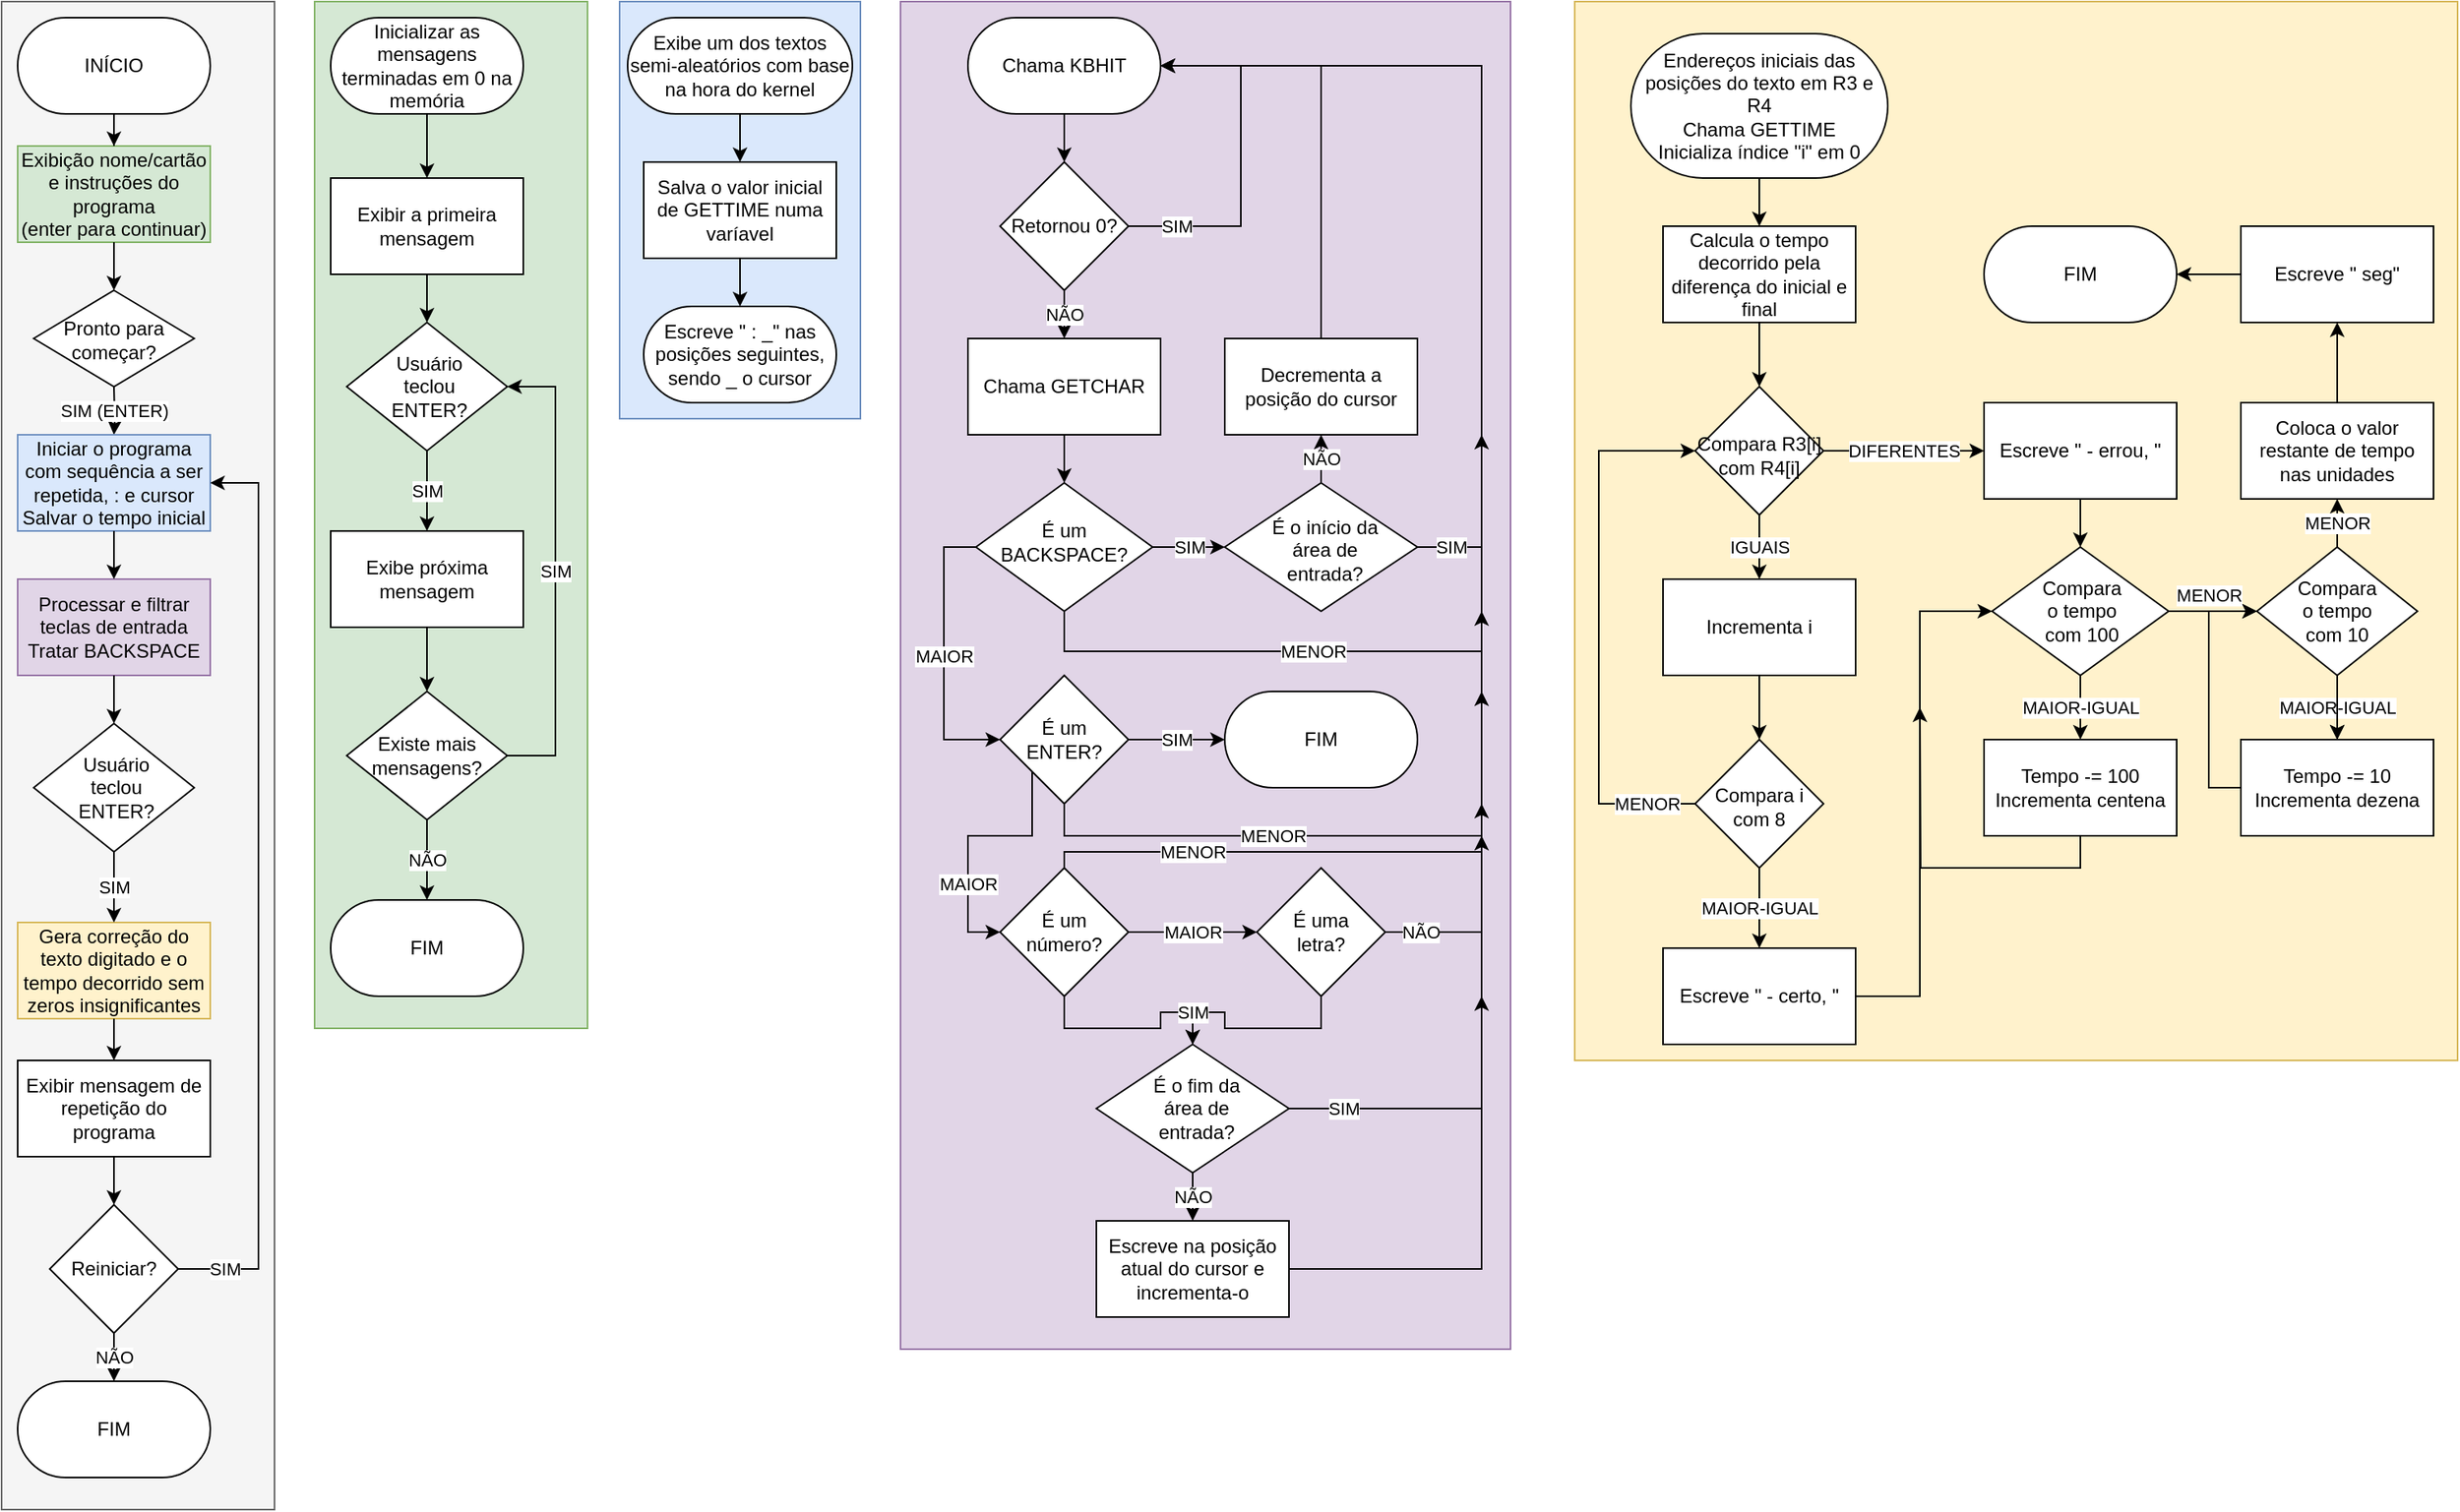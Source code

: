 <mxfile version="10.6.5"><diagram id="jssOC9dynhAUgZq2SAiY" name="Page-1"><mxGraphModel dx="996" dy="624" grid="1" gridSize="10" guides="1" tooltips="1" connect="1" arrows="1" fold="1" page="1" pageScale="1" pageWidth="1654" pageHeight="1169" math="0" shadow="0"><root><mxCell id="0"/><mxCell id="1" parent="0"/><mxCell id="WSmFgi82ZMaEJ4qyCB57-35" value="" style="group;fillColor=#d5e8d4;strokeColor=#82b366;spacing=2;recursiveResize=0;" vertex="1" connectable="0" parent="1"><mxGeometry x="205" y="20" width="170" height="640" as="geometry"/></mxCell><mxCell id="WSmFgi82ZMaEJ4qyCB57-17" value="Inicializar as mensagens terminadas em 0 na memória" style="rounded=1;whiteSpace=wrap;html=1;arcSize=50;" vertex="1" parent="WSmFgi82ZMaEJ4qyCB57-35"><mxGeometry x="10" y="10" width="120" height="60" as="geometry"/></mxCell><mxCell id="WSmFgi82ZMaEJ4qyCB57-19" value="Exibir a primeira mensagem&lt;br&gt;" style="rounded=0;whiteSpace=wrap;html=1;" vertex="1" parent="WSmFgi82ZMaEJ4qyCB57-35"><mxGeometry x="10" y="110" width="120" height="60" as="geometry"/></mxCell><mxCell id="WSmFgi82ZMaEJ4qyCB57-18" style="edgeStyle=orthogonalEdgeStyle;rounded=0;orthogonalLoop=1;jettySize=auto;html=1;exitX=0.5;exitY=1;exitDx=0;exitDy=0;" edge="1" parent="WSmFgi82ZMaEJ4qyCB57-35" source="WSmFgi82ZMaEJ4qyCB57-17" target="WSmFgi82ZMaEJ4qyCB57-19"><mxGeometry relative="1" as="geometry"><mxPoint x="70" y="100" as="targetPoint"/></mxGeometry></mxCell><mxCell id="WSmFgi82ZMaEJ4qyCB57-24" value="Usuário &lt;br&gt;teclou &lt;br&gt;ENTER?" style="rhombus;whiteSpace=wrap;html=1;spacing=2;spacingTop=0;spacingLeft=3;" vertex="1" parent="WSmFgi82ZMaEJ4qyCB57-35"><mxGeometry x="20" y="200" width="100" height="80" as="geometry"/></mxCell><mxCell id="WSmFgi82ZMaEJ4qyCB57-21" style="edgeStyle=orthogonalEdgeStyle;rounded=0;orthogonalLoop=1;jettySize=auto;html=1;exitX=0.5;exitY=1;exitDx=0;exitDy=0;entryX=0.5;entryY=0;entryDx=0;entryDy=0;" edge="1" parent="WSmFgi82ZMaEJ4qyCB57-35" source="WSmFgi82ZMaEJ4qyCB57-19" target="WSmFgi82ZMaEJ4qyCB57-24"><mxGeometry relative="1" as="geometry"><mxPoint x="70" y="210" as="targetPoint"/></mxGeometry></mxCell><mxCell id="WSmFgi82ZMaEJ4qyCB57-26" value="Exibe próxima mensagem" style="rounded=0;whiteSpace=wrap;html=1;" vertex="1" parent="WSmFgi82ZMaEJ4qyCB57-35"><mxGeometry x="10" y="330" width="120" height="60" as="geometry"/></mxCell><mxCell id="WSmFgi82ZMaEJ4qyCB57-25" value="SIM" style="edgeStyle=orthogonalEdgeStyle;rounded=0;orthogonalLoop=1;jettySize=auto;html=1;exitX=0.5;exitY=1;exitDx=0;exitDy=0;" edge="1" parent="WSmFgi82ZMaEJ4qyCB57-35" source="WSmFgi82ZMaEJ4qyCB57-24" target="WSmFgi82ZMaEJ4qyCB57-26"><mxGeometry relative="1" as="geometry"><mxPoint x="70" y="320" as="targetPoint"/></mxGeometry></mxCell><mxCell id="WSmFgi82ZMaEJ4qyCB57-29" value="SIM" style="edgeStyle=orthogonalEdgeStyle;rounded=0;orthogonalLoop=1;jettySize=auto;html=1;exitX=1;exitY=0.5;exitDx=0;exitDy=0;entryX=1;entryY=0.5;entryDx=0;entryDy=0;" edge="1" parent="WSmFgi82ZMaEJ4qyCB57-35" source="WSmFgi82ZMaEJ4qyCB57-28" target="WSmFgi82ZMaEJ4qyCB57-24"><mxGeometry relative="1" as="geometry"><Array as="points"><mxPoint x="150" y="470"/><mxPoint x="150" y="240"/></Array></mxGeometry></mxCell><mxCell id="WSmFgi82ZMaEJ4qyCB57-28" value="Existe mais&lt;br&gt;mensagens?&lt;br&gt;" style="rhombus;whiteSpace=wrap;html=1;" vertex="1" parent="WSmFgi82ZMaEJ4qyCB57-35"><mxGeometry x="20" y="430" width="100" height="80" as="geometry"/></mxCell><mxCell id="WSmFgi82ZMaEJ4qyCB57-27" style="edgeStyle=orthogonalEdgeStyle;rounded=0;orthogonalLoop=1;jettySize=auto;html=1;exitX=0.5;exitY=1;exitDx=0;exitDy=0;" edge="1" parent="WSmFgi82ZMaEJ4qyCB57-35" source="WSmFgi82ZMaEJ4qyCB57-26" target="WSmFgi82ZMaEJ4qyCB57-28"><mxGeometry relative="1" as="geometry"><mxPoint x="70" y="430" as="targetPoint"/></mxGeometry></mxCell><mxCell id="WSmFgi82ZMaEJ4qyCB57-30" value="NÃO" style="edgeStyle=orthogonalEdgeStyle;rounded=0;orthogonalLoop=1;jettySize=auto;html=1;exitX=0.5;exitY=1;exitDx=0;exitDy=0;entryX=0.5;entryY=0;entryDx=0;entryDy=0;" edge="1" parent="WSmFgi82ZMaEJ4qyCB57-35" source="WSmFgi82ZMaEJ4qyCB57-28" target="WSmFgi82ZMaEJ4qyCB57-34"><mxGeometry relative="1" as="geometry"><mxPoint x="70" y="550" as="targetPoint"/></mxGeometry></mxCell><mxCell id="WSmFgi82ZMaEJ4qyCB57-34" value="FIM" style="rounded=1;whiteSpace=wrap;html=1;arcSize=50;" vertex="1" parent="WSmFgi82ZMaEJ4qyCB57-35"><mxGeometry x="10" y="560" width="120" height="60" as="geometry"/></mxCell><mxCell id="WSmFgi82ZMaEJ4qyCB57-47" value="" style="group;fillColor=#dae8fc;strokeColor=#6c8ebf;recursiveResize=0;" vertex="1" connectable="0" parent="1"><mxGeometry x="395" y="20" width="150" height="260" as="geometry"/></mxCell><mxCell id="WSmFgi82ZMaEJ4qyCB57-37" value="Exibe um dos textos semi-aleatórios com base na hora do kernel" style="rounded=1;whiteSpace=wrap;html=1;arcSize=50;" vertex="1" parent="WSmFgi82ZMaEJ4qyCB57-47"><mxGeometry x="5" y="10" width="140" height="60" as="geometry"/></mxCell><mxCell id="WSmFgi82ZMaEJ4qyCB57-39" value="Escreve &quot; : _&quot; nas posições seguintes,&lt;br&gt;sendo _ o cursor&lt;br&gt;" style="rounded=1;whiteSpace=wrap;html=1;arcSize=50;" vertex="1" parent="WSmFgi82ZMaEJ4qyCB57-47"><mxGeometry x="15" y="190" width="120" height="60" as="geometry"/></mxCell><mxCell id="WSmFgi82ZMaEJ4qyCB57-42" style="edgeStyle=orthogonalEdgeStyle;rounded=0;orthogonalLoop=1;jettySize=auto;html=1;exitX=0.5;exitY=1;exitDx=0;exitDy=0;entryX=0.5;entryY=0;entryDx=0;entryDy=0;" edge="1" parent="WSmFgi82ZMaEJ4qyCB57-47" source="WSmFgi82ZMaEJ4qyCB57-41" target="WSmFgi82ZMaEJ4qyCB57-39"><mxGeometry relative="1" as="geometry"/></mxCell><mxCell id="WSmFgi82ZMaEJ4qyCB57-41" value="Salva o valor inicial de GETTIME numa varíavel" style="rounded=0;whiteSpace=wrap;html=1;" vertex="1" parent="WSmFgi82ZMaEJ4qyCB57-47"><mxGeometry x="15" y="100" width="120" height="60" as="geometry"/></mxCell><mxCell id="WSmFgi82ZMaEJ4qyCB57-38" style="edgeStyle=orthogonalEdgeStyle;rounded=0;orthogonalLoop=1;jettySize=auto;html=1;exitX=0.5;exitY=1;exitDx=0;exitDy=0;" edge="1" parent="WSmFgi82ZMaEJ4qyCB57-47" source="WSmFgi82ZMaEJ4qyCB57-37" target="WSmFgi82ZMaEJ4qyCB57-41"><mxGeometry relative="1" as="geometry"><mxPoint x="75" y="100" as="targetPoint"/></mxGeometry></mxCell><mxCell id="WSmFgi82ZMaEJ4qyCB57-127" value="" style="group;fillColor=#e1d5e7;strokeColor=#9673a6;recursiveResize=0;" vertex="1" connectable="0" parent="1"><mxGeometry x="570" y="20" width="380" height="840" as="geometry"/></mxCell><mxCell id="WSmFgi82ZMaEJ4qyCB57-80" value="Chama KBHIT" style="rounded=1;whiteSpace=wrap;html=1;arcSize=50;" vertex="1" parent="WSmFgi82ZMaEJ4qyCB57-127"><mxGeometry x="42" y="10" width="120" height="60" as="geometry"/></mxCell><mxCell id="WSmFgi82ZMaEJ4qyCB57-119" value="SIM" style="edgeStyle=orthogonalEdgeStyle;rounded=0;orthogonalLoop=1;jettySize=auto;html=1;exitX=1;exitY=0.5;exitDx=0;exitDy=0;entryX=1;entryY=0.5;entryDx=0;entryDy=0;" edge="1" parent="WSmFgi82ZMaEJ4qyCB57-127" source="WSmFgi82ZMaEJ4qyCB57-82" target="WSmFgi82ZMaEJ4qyCB57-80"><mxGeometry x="-0.727" relative="1" as="geometry"><Array as="points"><mxPoint x="212" y="140"/><mxPoint x="212" y="40"/></Array><mxPoint as="offset"/></mxGeometry></mxCell><mxCell id="WSmFgi82ZMaEJ4qyCB57-82" value="Retornou 0?" style="rhombus;whiteSpace=wrap;html=1;" vertex="1" parent="WSmFgi82ZMaEJ4qyCB57-127"><mxGeometry x="62" y="100" width="80" height="80" as="geometry"/></mxCell><mxCell id="WSmFgi82ZMaEJ4qyCB57-81" style="edgeStyle=orthogonalEdgeStyle;rounded=0;orthogonalLoop=1;jettySize=auto;html=1;exitX=0.5;exitY=1;exitDx=0;exitDy=0;" edge="1" parent="WSmFgi82ZMaEJ4qyCB57-127" source="WSmFgi82ZMaEJ4qyCB57-80" target="WSmFgi82ZMaEJ4qyCB57-82"><mxGeometry relative="1" as="geometry"><mxPoint x="102" y="100" as="targetPoint"/></mxGeometry></mxCell><mxCell id="WSmFgi82ZMaEJ4qyCB57-84" value="Chama GETCHAR&lt;br&gt;" style="rounded=0;whiteSpace=wrap;html=1;" vertex="1" parent="WSmFgi82ZMaEJ4qyCB57-127"><mxGeometry x="42" y="210" width="120" height="60" as="geometry"/></mxCell><mxCell id="WSmFgi82ZMaEJ4qyCB57-83" value="NÃO" style="edgeStyle=orthogonalEdgeStyle;rounded=0;orthogonalLoop=1;jettySize=auto;html=1;exitX=0.5;exitY=1;exitDx=0;exitDy=0;" edge="1" parent="WSmFgi82ZMaEJ4qyCB57-127" source="WSmFgi82ZMaEJ4qyCB57-82" target="WSmFgi82ZMaEJ4qyCB57-84"><mxGeometry relative="1" as="geometry"><mxPoint x="102" y="210" as="targetPoint"/></mxGeometry></mxCell><mxCell id="WSmFgi82ZMaEJ4qyCB57-122" value="MENOR" style="edgeStyle=orthogonalEdgeStyle;rounded=0;orthogonalLoop=1;jettySize=auto;html=1;exitX=0.5;exitY=1;exitDx=0;exitDy=0;" edge="1" parent="WSmFgi82ZMaEJ4qyCB57-127" source="WSmFgi82ZMaEJ4qyCB57-86"><mxGeometry relative="1" as="geometry"><mxPoint x="362" y="380" as="targetPoint"/><Array as="points"><mxPoint x="102" y="405"/><mxPoint x="362" y="405"/><mxPoint x="362" y="430"/></Array></mxGeometry></mxCell><mxCell id="WSmFgi82ZMaEJ4qyCB57-86" value="É um BACKSPACE?" style="rhombus;whiteSpace=wrap;html=1;spacingTop=-6;" vertex="1" parent="WSmFgi82ZMaEJ4qyCB57-127"><mxGeometry x="47" y="300" width="110" height="80" as="geometry"/></mxCell><mxCell id="WSmFgi82ZMaEJ4qyCB57-85" style="edgeStyle=orthogonalEdgeStyle;rounded=0;orthogonalLoop=1;jettySize=auto;html=1;exitX=0.5;exitY=1;exitDx=0;exitDy=0;" edge="1" parent="WSmFgi82ZMaEJ4qyCB57-127" source="WSmFgi82ZMaEJ4qyCB57-84" target="WSmFgi82ZMaEJ4qyCB57-86"><mxGeometry relative="1" as="geometry"><mxPoint x="102" y="300" as="targetPoint"/></mxGeometry></mxCell><mxCell id="WSmFgi82ZMaEJ4qyCB57-94" value="SIM" style="edgeStyle=orthogonalEdgeStyle;rounded=0;orthogonalLoop=1;jettySize=auto;html=1;exitX=1;exitY=0.5;exitDx=0;exitDy=0;entryX=1;entryY=0.5;entryDx=0;entryDy=0;" edge="1" parent="WSmFgi82ZMaEJ4qyCB57-127" source="WSmFgi82ZMaEJ4qyCB57-89" target="WSmFgi82ZMaEJ4qyCB57-80"><mxGeometry x="-0.923" relative="1" as="geometry"><mxPoint x="362" y="70" as="targetPoint"/><Array as="points"><mxPoint x="362" y="340"/><mxPoint x="362" y="40"/></Array><mxPoint as="offset"/></mxGeometry></mxCell><mxCell id="WSmFgi82ZMaEJ4qyCB57-89" value="É o início da &lt;br&gt;área de &lt;br&gt;entrada?" style="rhombus;whiteSpace=wrap;html=1;spacingTop=3;spacingLeft=5;" vertex="1" parent="WSmFgi82ZMaEJ4qyCB57-127"><mxGeometry x="202" y="300" width="120" height="80" as="geometry"/></mxCell><mxCell id="WSmFgi82ZMaEJ4qyCB57-87" value="SIM" style="edgeStyle=orthogonalEdgeStyle;rounded=0;orthogonalLoop=1;jettySize=auto;html=1;exitX=1;exitY=0.5;exitDx=0;exitDy=0;" edge="1" parent="WSmFgi82ZMaEJ4qyCB57-127" source="WSmFgi82ZMaEJ4qyCB57-86" target="WSmFgi82ZMaEJ4qyCB57-89"><mxGeometry relative="1" as="geometry"><mxPoint x="202" y="340" as="targetPoint"/></mxGeometry></mxCell><mxCell id="WSmFgi82ZMaEJ4qyCB57-120" style="edgeStyle=orthogonalEdgeStyle;rounded=0;orthogonalLoop=1;jettySize=auto;html=1;exitX=0.5;exitY=0;exitDx=0;exitDy=0;entryX=1;entryY=0.5;entryDx=0;entryDy=0;" edge="1" parent="WSmFgi82ZMaEJ4qyCB57-127" source="WSmFgi82ZMaEJ4qyCB57-93" target="WSmFgi82ZMaEJ4qyCB57-80"><mxGeometry relative="1" as="geometry"/></mxCell><mxCell id="WSmFgi82ZMaEJ4qyCB57-93" value="Decrementa a posição do cursor" style="rounded=0;whiteSpace=wrap;html=1;" vertex="1" parent="WSmFgi82ZMaEJ4qyCB57-127"><mxGeometry x="202" y="210" width="120" height="60" as="geometry"/></mxCell><mxCell id="WSmFgi82ZMaEJ4qyCB57-91" value="NÃO" style="edgeStyle=orthogonalEdgeStyle;rounded=0;orthogonalLoop=1;jettySize=auto;html=1;exitX=0.5;exitY=0;exitDx=0;exitDy=0;" edge="1" parent="WSmFgi82ZMaEJ4qyCB57-127" source="WSmFgi82ZMaEJ4qyCB57-89" target="WSmFgi82ZMaEJ4qyCB57-93"><mxGeometry relative="1" as="geometry"><mxPoint x="262" y="260" as="targetPoint"/></mxGeometry></mxCell><mxCell id="WSmFgi82ZMaEJ4qyCB57-123" value="MENOR" style="edgeStyle=orthogonalEdgeStyle;rounded=0;orthogonalLoop=1;jettySize=auto;html=1;exitX=0.5;exitY=1;exitDx=0;exitDy=0;" edge="1" parent="WSmFgi82ZMaEJ4qyCB57-127" source="WSmFgi82ZMaEJ4qyCB57-97"><mxGeometry relative="1" as="geometry"><mxPoint x="362" y="500" as="targetPoint"/><Array as="points"><mxPoint x="102" y="520"/><mxPoint x="362" y="520"/></Array></mxGeometry></mxCell><mxCell id="WSmFgi82ZMaEJ4qyCB57-97" value="É um ENTER?" style="rhombus;whiteSpace=wrap;html=1;" vertex="1" parent="WSmFgi82ZMaEJ4qyCB57-127"><mxGeometry x="62" y="420" width="80" height="80" as="geometry"/></mxCell><mxCell id="WSmFgi82ZMaEJ4qyCB57-121" value="MAIOR" style="edgeStyle=orthogonalEdgeStyle;rounded=0;orthogonalLoop=1;jettySize=auto;html=1;exitX=0;exitY=0.5;exitDx=0;exitDy=0;entryX=0;entryY=0.5;entryDx=0;entryDy=0;" edge="1" parent="WSmFgi82ZMaEJ4qyCB57-127" source="WSmFgi82ZMaEJ4qyCB57-86" target="WSmFgi82ZMaEJ4qyCB57-97"><mxGeometry relative="1" as="geometry"/></mxCell><mxCell id="WSmFgi82ZMaEJ4qyCB57-99" value="FIM" style="rounded=1;whiteSpace=wrap;html=1;arcSize=50;" vertex="1" parent="WSmFgi82ZMaEJ4qyCB57-127"><mxGeometry x="202" y="430" width="120" height="60" as="geometry"/></mxCell><mxCell id="WSmFgi82ZMaEJ4qyCB57-98" value="SIM" style="edgeStyle=orthogonalEdgeStyle;rounded=0;orthogonalLoop=1;jettySize=auto;html=1;exitX=1;exitY=0.5;exitDx=0;exitDy=0;" edge="1" parent="WSmFgi82ZMaEJ4qyCB57-127" source="WSmFgi82ZMaEJ4qyCB57-97" target="WSmFgi82ZMaEJ4qyCB57-99"><mxGeometry relative="1" as="geometry"><mxPoint x="192" y="460" as="targetPoint"/></mxGeometry></mxCell><mxCell id="WSmFgi82ZMaEJ4qyCB57-125" value="MENOR" style="edgeStyle=orthogonalEdgeStyle;rounded=0;orthogonalLoop=1;jettySize=auto;html=1;exitX=0.5;exitY=0;exitDx=0;exitDy=0;" edge="1" parent="WSmFgi82ZMaEJ4qyCB57-127" source="WSmFgi82ZMaEJ4qyCB57-101"><mxGeometry x="-0.357" relative="1" as="geometry"><mxPoint x="362" y="520" as="targetPoint"/><Array as="points"><mxPoint x="102" y="530"/><mxPoint x="362" y="530"/></Array><mxPoint as="offset"/></mxGeometry></mxCell><mxCell id="WSmFgi82ZMaEJ4qyCB57-101" value="É um número?" style="rhombus;whiteSpace=wrap;html=1;" vertex="1" parent="WSmFgi82ZMaEJ4qyCB57-127"><mxGeometry x="62" y="540" width="80" height="80" as="geometry"/></mxCell><mxCell id="WSmFgi82ZMaEJ4qyCB57-124" value="MAIOR" style="edgeStyle=orthogonalEdgeStyle;rounded=0;orthogonalLoop=1;jettySize=auto;html=1;exitX=0;exitY=1;exitDx=0;exitDy=0;entryX=0;entryY=0.5;entryDx=0;entryDy=0;" edge="1" parent="WSmFgi82ZMaEJ4qyCB57-127" source="WSmFgi82ZMaEJ4qyCB57-97" target="WSmFgi82ZMaEJ4qyCB57-101"><mxGeometry x="0.375" relative="1" as="geometry"><mxPoint as="offset"/></mxGeometry></mxCell><mxCell id="WSmFgi82ZMaEJ4qyCB57-105" value="NÃO" style="edgeStyle=orthogonalEdgeStyle;rounded=0;orthogonalLoop=1;jettySize=auto;html=1;exitX=1;exitY=0.5;exitDx=0;exitDy=0;" edge="1" parent="WSmFgi82ZMaEJ4qyCB57-127" source="WSmFgi82ZMaEJ4qyCB57-104"><mxGeometry x="-0.882" relative="1" as="geometry"><mxPoint x="362" y="270" as="targetPoint"/><Array as="points"><mxPoint x="362" y="580"/></Array><mxPoint as="offset"/></mxGeometry></mxCell><mxCell id="WSmFgi82ZMaEJ4qyCB57-104" value="É uma &lt;br&gt;letra?" style="rhombus;whiteSpace=wrap;html=1;" vertex="1" parent="WSmFgi82ZMaEJ4qyCB57-127"><mxGeometry x="222" y="540" width="80" height="80" as="geometry"/></mxCell><mxCell id="WSmFgi82ZMaEJ4qyCB57-103" value="MAIOR" style="edgeStyle=orthogonalEdgeStyle;rounded=0;orthogonalLoop=1;jettySize=auto;html=1;exitX=1;exitY=0.5;exitDx=0;exitDy=0;" edge="1" parent="WSmFgi82ZMaEJ4qyCB57-127" source="WSmFgi82ZMaEJ4qyCB57-101" target="WSmFgi82ZMaEJ4qyCB57-104"><mxGeometry relative="1" as="geometry"><mxPoint x="192" y="580" as="targetPoint"/></mxGeometry></mxCell><mxCell id="WSmFgi82ZMaEJ4qyCB57-115" value="SIM" style="edgeStyle=orthogonalEdgeStyle;rounded=0;orthogonalLoop=1;jettySize=auto;html=1;exitX=1;exitY=0.5;exitDx=0;exitDy=0;" edge="1" parent="WSmFgi82ZMaEJ4qyCB57-127" source="WSmFgi82ZMaEJ4qyCB57-110"><mxGeometry x="-0.824" relative="1" as="geometry"><mxPoint x="362" y="430" as="targetPoint"/><Array as="points"><mxPoint x="362" y="690"/><mxPoint x="362" y="440"/></Array><mxPoint as="offset"/></mxGeometry></mxCell><mxCell id="WSmFgi82ZMaEJ4qyCB57-110" value="É o fim da &lt;br&gt;área de &lt;br&gt;entrada?" style="rhombus;whiteSpace=wrap;html=1;rounded=0;spacingLeft=5;" vertex="1" parent="WSmFgi82ZMaEJ4qyCB57-127"><mxGeometry x="122" y="650" width="120" height="80" as="geometry"/></mxCell><mxCell id="WSmFgi82ZMaEJ4qyCB57-111" style="edgeStyle=orthogonalEdgeStyle;rounded=0;orthogonalLoop=1;jettySize=auto;html=1;exitX=0.5;exitY=1;exitDx=0;exitDy=0;entryX=0.5;entryY=0;entryDx=0;entryDy=0;" edge="1" parent="WSmFgi82ZMaEJ4qyCB57-127" source="WSmFgi82ZMaEJ4qyCB57-101" target="WSmFgi82ZMaEJ4qyCB57-110"><mxGeometry relative="1" as="geometry"/></mxCell><mxCell id="WSmFgi82ZMaEJ4qyCB57-112" value="SIM" style="edgeStyle=orthogonalEdgeStyle;rounded=0;orthogonalLoop=1;jettySize=auto;html=1;exitX=0.5;exitY=1;exitDx=0;exitDy=0;entryX=0.5;entryY=0;entryDx=0;entryDy=0;" edge="1" parent="WSmFgi82ZMaEJ4qyCB57-127" source="WSmFgi82ZMaEJ4qyCB57-104" target="WSmFgi82ZMaEJ4qyCB57-110"><mxGeometry x="0.692" relative="1" as="geometry"><mxPoint x="182" y="650" as="targetPoint"/><mxPoint as="offset"/></mxGeometry></mxCell><mxCell id="WSmFgi82ZMaEJ4qyCB57-118" style="edgeStyle=orthogonalEdgeStyle;rounded=0;orthogonalLoop=1;jettySize=auto;html=1;exitX=1;exitY=0.5;exitDx=0;exitDy=0;" edge="1" parent="WSmFgi82ZMaEJ4qyCB57-127" source="WSmFgi82ZMaEJ4qyCB57-117"><mxGeometry relative="1" as="geometry"><mxPoint x="362" y="620" as="targetPoint"/><Array as="points"><mxPoint x="362" y="790"/></Array></mxGeometry></mxCell><mxCell id="WSmFgi82ZMaEJ4qyCB57-117" value="Escreve na posição atual do cursor e incrementa-o" style="rounded=0;whiteSpace=wrap;html=1;" vertex="1" parent="WSmFgi82ZMaEJ4qyCB57-127"><mxGeometry x="122" y="760" width="120" height="60" as="geometry"/></mxCell><mxCell id="WSmFgi82ZMaEJ4qyCB57-116" value="NÃO" style="edgeStyle=orthogonalEdgeStyle;rounded=0;orthogonalLoop=1;jettySize=auto;html=1;exitX=0.5;exitY=1;exitDx=0;exitDy=0;" edge="1" parent="WSmFgi82ZMaEJ4qyCB57-127" source="WSmFgi82ZMaEJ4qyCB57-110" target="WSmFgi82ZMaEJ4qyCB57-117"><mxGeometry relative="1" as="geometry"><mxPoint x="182" y="770" as="targetPoint"/></mxGeometry></mxCell><mxCell id="WSmFgi82ZMaEJ4qyCB57-128" value="" style="group;fillColor=#f5f5f5;strokeColor=#666666;fontColor=#333333;recursiveResize=0;" vertex="1" connectable="0" parent="1"><mxGeometry x="10" y="20" width="170" height="940" as="geometry"/></mxCell><mxCell id="PNarcLVa8CB8DF3cX8b--1" value="INÍCIO" style="rounded=1;whiteSpace=wrap;html=1;arcSize=50;" parent="WSmFgi82ZMaEJ4qyCB57-128" vertex="1"><mxGeometry x="10" y="10" width="120" height="60" as="geometry"/></mxCell><mxCell id="PNarcLVa8CB8DF3cX8b--3" value="Exibição nome/cartão e instruções do programa&lt;br&gt;(enter para continuar)&lt;br&gt;" style="rounded=0;whiteSpace=wrap;html=1;fillColor=#d5e8d4;strokeColor=#82b366;" parent="WSmFgi82ZMaEJ4qyCB57-128" vertex="1"><mxGeometry x="10" y="90" width="120" height="60" as="geometry"/></mxCell><mxCell id="PNarcLVa8CB8DF3cX8b--2" style="edgeStyle=orthogonalEdgeStyle;rounded=0;orthogonalLoop=1;jettySize=auto;html=1;exitX=0.5;exitY=1;exitDx=0;exitDy=0;" parent="WSmFgi82ZMaEJ4qyCB57-128" source="PNarcLVa8CB8DF3cX8b--1" target="PNarcLVa8CB8DF3cX8b--3" edge="1"><mxGeometry relative="1" as="geometry"><mxPoint x="70" y="120" as="targetPoint"/></mxGeometry></mxCell><mxCell id="PNarcLVa8CB8DF3cX8b--6" value="SIM (ENTER)" style="edgeStyle=orthogonalEdgeStyle;rounded=0;orthogonalLoop=1;jettySize=auto;html=1;exitX=0.5;exitY=1;exitDx=0;exitDy=0;" parent="WSmFgi82ZMaEJ4qyCB57-128" target="PNarcLVa8CB8DF3cX8b--7" edge="1"><mxGeometry relative="1" as="geometry"><mxPoint x="70" y="270" as="targetPoint"/><mxPoint x="70" y="240" as="sourcePoint"/></mxGeometry></mxCell><mxCell id="PNarcLVa8CB8DF3cX8b--7" value="Iniciar o programa com sequência a ser repetida, : e cursor&lt;br&gt;Salvar o tempo inicial&lt;br&gt;" style="rounded=0;whiteSpace=wrap;html=1;fillColor=#dae8fc;strokeColor=#6c8ebf;" parent="WSmFgi82ZMaEJ4qyCB57-128" vertex="1"><mxGeometry x="10" y="270" width="120" height="60" as="geometry"/></mxCell><mxCell id="WSmFgi82ZMaEJ4qyCB57-2" value="Processar e filtrar teclas de entrada&lt;br&gt;Tratar BACKSPACE&lt;br&gt;" style="rounded=0;whiteSpace=wrap;html=1;fillColor=#e1d5e7;strokeColor=#9673a6;" vertex="1" parent="WSmFgi82ZMaEJ4qyCB57-128"><mxGeometry x="10" y="360" width="120" height="60" as="geometry"/></mxCell><mxCell id="WSmFgi82ZMaEJ4qyCB57-1" style="edgeStyle=orthogonalEdgeStyle;rounded=0;orthogonalLoop=1;jettySize=auto;html=1;exitX=0.5;exitY=1;exitDx=0;exitDy=0;" edge="1" parent="WSmFgi82ZMaEJ4qyCB57-128" source="PNarcLVa8CB8DF3cX8b--7" target="WSmFgi82ZMaEJ4qyCB57-2"><mxGeometry relative="1" as="geometry"><mxPoint x="70" y="370" as="targetPoint"/></mxGeometry></mxCell><mxCell id="WSmFgi82ZMaEJ4qyCB57-4" value="Usuário &lt;br&gt;teclou &lt;br&gt;ENTER?" style="rhombus;whiteSpace=wrap;html=1;spacing=2;spacingTop=0;spacingLeft=3;" vertex="1" parent="WSmFgi82ZMaEJ4qyCB57-128"><mxGeometry x="20" y="450" width="100" height="80" as="geometry"/></mxCell><mxCell id="WSmFgi82ZMaEJ4qyCB57-3" style="edgeStyle=orthogonalEdgeStyle;rounded=0;orthogonalLoop=1;jettySize=auto;html=1;exitX=0.5;exitY=1;exitDx=0;exitDy=0;" edge="1" parent="WSmFgi82ZMaEJ4qyCB57-128" source="WSmFgi82ZMaEJ4qyCB57-2" target="WSmFgi82ZMaEJ4qyCB57-4"><mxGeometry relative="1" as="geometry"><mxPoint x="70" y="460" as="targetPoint"/></mxGeometry></mxCell><mxCell id="WSmFgi82ZMaEJ4qyCB57-6" value="Gera correção do texto digitado e o tempo decorrido sem zeros insignificantes" style="rounded=0;whiteSpace=wrap;html=1;fillColor=#fff2cc;strokeColor=#d6b656;" vertex="1" parent="WSmFgi82ZMaEJ4qyCB57-128"><mxGeometry x="10" y="574" width="120" height="60" as="geometry"/></mxCell><mxCell id="WSmFgi82ZMaEJ4qyCB57-5" value="SIM" style="edgeStyle=orthogonalEdgeStyle;rounded=0;orthogonalLoop=1;jettySize=auto;html=1;exitX=0.5;exitY=1;exitDx=0;exitDy=0;" edge="1" parent="WSmFgi82ZMaEJ4qyCB57-128" source="WSmFgi82ZMaEJ4qyCB57-4" target="WSmFgi82ZMaEJ4qyCB57-6"><mxGeometry relative="1" as="geometry"><mxPoint x="70" y="560" as="targetPoint"/></mxGeometry></mxCell><mxCell id="WSmFgi82ZMaEJ4qyCB57-8" value="Exibir mensagem de repetição do programa" style="rounded=0;whiteSpace=wrap;html=1;" vertex="1" parent="WSmFgi82ZMaEJ4qyCB57-128"><mxGeometry x="10" y="660" width="120" height="60" as="geometry"/></mxCell><mxCell id="WSmFgi82ZMaEJ4qyCB57-7" style="edgeStyle=orthogonalEdgeStyle;rounded=0;orthogonalLoop=1;jettySize=auto;html=1;exitX=0.5;exitY=1;exitDx=0;exitDy=0;" edge="1" parent="WSmFgi82ZMaEJ4qyCB57-128" source="WSmFgi82ZMaEJ4qyCB57-6" target="WSmFgi82ZMaEJ4qyCB57-8"><mxGeometry relative="1" as="geometry"><mxPoint x="70" y="680" as="targetPoint"/></mxGeometry></mxCell><mxCell id="WSmFgi82ZMaEJ4qyCB57-13" value="SIM" style="edgeStyle=orthogonalEdgeStyle;rounded=0;orthogonalLoop=1;jettySize=auto;html=1;exitX=1;exitY=0.5;exitDx=0;exitDy=0;entryX=1;entryY=0.5;entryDx=0;entryDy=0;" edge="1" parent="WSmFgi82ZMaEJ4qyCB57-128" source="WSmFgi82ZMaEJ4qyCB57-12" target="PNarcLVa8CB8DF3cX8b--7"><mxGeometry x="-0.898" relative="1" as="geometry"><Array as="points"><mxPoint x="160" y="790"/><mxPoint x="160" y="300"/></Array><mxPoint as="offset"/></mxGeometry></mxCell><mxCell id="WSmFgi82ZMaEJ4qyCB57-12" value="Reiniciar?&lt;br&gt;" style="rhombus;whiteSpace=wrap;html=1;" vertex="1" parent="WSmFgi82ZMaEJ4qyCB57-128"><mxGeometry x="30" y="750" width="80" height="80" as="geometry"/></mxCell><mxCell id="WSmFgi82ZMaEJ4qyCB57-9" style="edgeStyle=orthogonalEdgeStyle;rounded=0;orthogonalLoop=1;jettySize=auto;html=1;exitX=0.5;exitY=1;exitDx=0;exitDy=0;" edge="1" parent="WSmFgi82ZMaEJ4qyCB57-128" source="WSmFgi82ZMaEJ4qyCB57-8" target="WSmFgi82ZMaEJ4qyCB57-12"><mxGeometry relative="1" as="geometry"><mxPoint x="70" y="740" as="targetPoint"/></mxGeometry></mxCell><mxCell id="WSmFgi82ZMaEJ4qyCB57-16" value="FIM" style="rounded=1;whiteSpace=wrap;html=1;arcSize=50;" vertex="1" parent="WSmFgi82ZMaEJ4qyCB57-128"><mxGeometry x="10" y="860" width="120" height="60" as="geometry"/></mxCell><mxCell id="WSmFgi82ZMaEJ4qyCB57-14" value="NÃO" style="edgeStyle=orthogonalEdgeStyle;rounded=0;orthogonalLoop=1;jettySize=auto;html=1;exitX=0.5;exitY=1;exitDx=0;exitDy=0;" edge="1" parent="WSmFgi82ZMaEJ4qyCB57-128" source="WSmFgi82ZMaEJ4qyCB57-12" target="WSmFgi82ZMaEJ4qyCB57-16"><mxGeometry relative="1" as="geometry"><mxPoint x="70" y="880" as="targetPoint"/></mxGeometry></mxCell><mxCell id="WSmFgi82ZMaEJ4qyCB57-36" value="Pronto para&lt;br&gt;começar?&lt;br&gt;" style="rhombus;whiteSpace=wrap;html=1;spacingTop=2;" vertex="1" parent="WSmFgi82ZMaEJ4qyCB57-128"><mxGeometry x="20" y="180" width="100" height="60" as="geometry"/></mxCell><mxCell id="PNarcLVa8CB8DF3cX8b--4" style="edgeStyle=orthogonalEdgeStyle;rounded=0;orthogonalLoop=1;jettySize=auto;html=1;exitX=0.5;exitY=1;exitDx=0;exitDy=0;" parent="WSmFgi82ZMaEJ4qyCB57-128" source="PNarcLVa8CB8DF3cX8b--3" target="WSmFgi82ZMaEJ4qyCB57-36" edge="1"><mxGeometry relative="1" as="geometry"><mxPoint x="70" y="180" as="targetPoint"/></mxGeometry></mxCell><mxCell id="WSmFgi82ZMaEJ4qyCB57-167" value="" style="group;fillColor=#fff2cc;strokeColor=#d6b656;recursiveResize=0;" vertex="1" connectable="0" parent="1"><mxGeometry x="990" y="20" width="550" height="660" as="geometry"/></mxCell><mxCell id="WSmFgi82ZMaEJ4qyCB57-129" value="Endereços iniciais das posições do texto em R3 e R4&lt;br&gt;Chama GETTIME&lt;br&gt;Inicializa índice &quot;i&quot; em 0&lt;br&gt;" style="rounded=1;whiteSpace=wrap;html=1;arcSize=50;" vertex="1" parent="WSmFgi82ZMaEJ4qyCB57-167"><mxGeometry x="35" y="20" width="160" height="90" as="geometry"/></mxCell><mxCell id="WSmFgi82ZMaEJ4qyCB57-135" value="Calcula o tempo decorrido pela diferença do inicial e final" style="rounded=0;whiteSpace=wrap;html=1;" vertex="1" parent="WSmFgi82ZMaEJ4qyCB57-167"><mxGeometry x="55" y="140" width="120" height="60" as="geometry"/></mxCell><mxCell id="WSmFgi82ZMaEJ4qyCB57-131" style="edgeStyle=orthogonalEdgeStyle;rounded=0;orthogonalLoop=1;jettySize=auto;html=1;exitX=0.5;exitY=1;exitDx=0;exitDy=0;" edge="1" parent="WSmFgi82ZMaEJ4qyCB57-167" source="WSmFgi82ZMaEJ4qyCB57-129" target="WSmFgi82ZMaEJ4qyCB57-135"><mxGeometry relative="1" as="geometry"><mxPoint x="115" y="150" as="targetPoint"/></mxGeometry></mxCell><mxCell id="WSmFgi82ZMaEJ4qyCB57-137" value="Compara R3[i] com R4[i]" style="rhombus;whiteSpace=wrap;html=1;spacingTop=5;" vertex="1" parent="WSmFgi82ZMaEJ4qyCB57-167"><mxGeometry x="75" y="240" width="80" height="80" as="geometry"/></mxCell><mxCell id="WSmFgi82ZMaEJ4qyCB57-136" style="edgeStyle=orthogonalEdgeStyle;rounded=0;orthogonalLoop=1;jettySize=auto;html=1;exitX=0.5;exitY=1;exitDx=0;exitDy=0;" edge="1" parent="WSmFgi82ZMaEJ4qyCB57-167" source="WSmFgi82ZMaEJ4qyCB57-135" target="WSmFgi82ZMaEJ4qyCB57-137"><mxGeometry relative="1" as="geometry"><mxPoint x="115" y="250" as="targetPoint"/></mxGeometry></mxCell><mxCell id="WSmFgi82ZMaEJ4qyCB57-139" value="Incrementa i" style="rounded=0;whiteSpace=wrap;html=1;" vertex="1" parent="WSmFgi82ZMaEJ4qyCB57-167"><mxGeometry x="55" y="360" width="120" height="60" as="geometry"/></mxCell><mxCell id="WSmFgi82ZMaEJ4qyCB57-138" value="IGUAIS" style="edgeStyle=orthogonalEdgeStyle;rounded=0;orthogonalLoop=1;jettySize=auto;html=1;exitX=0.5;exitY=1;exitDx=0;exitDy=0;" edge="1" parent="WSmFgi82ZMaEJ4qyCB57-167" source="WSmFgi82ZMaEJ4qyCB57-137" target="WSmFgi82ZMaEJ4qyCB57-139"><mxGeometry relative="1" as="geometry"><mxPoint x="115" y="360" as="targetPoint"/></mxGeometry></mxCell><mxCell id="WSmFgi82ZMaEJ4qyCB57-142" value="MENOR" style="edgeStyle=orthogonalEdgeStyle;rounded=0;orthogonalLoop=1;jettySize=auto;html=1;exitX=0;exitY=0.5;exitDx=0;exitDy=0;entryX=0;entryY=0.5;entryDx=0;entryDy=0;" edge="1" parent="WSmFgi82ZMaEJ4qyCB57-167" source="WSmFgi82ZMaEJ4qyCB57-141" target="WSmFgi82ZMaEJ4qyCB57-137"><mxGeometry x="-0.824" relative="1" as="geometry"><Array as="points"><mxPoint x="15" y="500"/><mxPoint x="15" y="280"/></Array><mxPoint as="offset"/></mxGeometry></mxCell><mxCell id="WSmFgi82ZMaEJ4qyCB57-141" value="Compara i com 8" style="rhombus;whiteSpace=wrap;html=1;spacingTop=3;" vertex="1" parent="WSmFgi82ZMaEJ4qyCB57-167"><mxGeometry x="75" y="460" width="80" height="80" as="geometry"/></mxCell><mxCell id="WSmFgi82ZMaEJ4qyCB57-140" style="edgeStyle=orthogonalEdgeStyle;rounded=0;orthogonalLoop=1;jettySize=auto;html=1;exitX=0.5;exitY=1;exitDx=0;exitDy=0;" edge="1" parent="WSmFgi82ZMaEJ4qyCB57-167" source="WSmFgi82ZMaEJ4qyCB57-139" target="WSmFgi82ZMaEJ4qyCB57-141"><mxGeometry relative="1" as="geometry"><mxPoint x="115" y="450" as="targetPoint"/></mxGeometry></mxCell><mxCell id="WSmFgi82ZMaEJ4qyCB57-144" value="Escreve &quot; - errou, &quot;" style="rounded=0;whiteSpace=wrap;html=1;" vertex="1" parent="WSmFgi82ZMaEJ4qyCB57-167"><mxGeometry x="255" y="250" width="120" height="60" as="geometry"/></mxCell><mxCell id="WSmFgi82ZMaEJ4qyCB57-143" value="DIFERENTES" style="edgeStyle=orthogonalEdgeStyle;rounded=0;orthogonalLoop=1;jettySize=auto;html=1;exitX=1;exitY=0.5;exitDx=0;exitDy=0;" edge="1" parent="WSmFgi82ZMaEJ4qyCB57-167" source="WSmFgi82ZMaEJ4qyCB57-137" target="WSmFgi82ZMaEJ4qyCB57-144"><mxGeometry relative="1" as="geometry"><mxPoint x="235" y="280" as="targetPoint"/></mxGeometry></mxCell><mxCell id="WSmFgi82ZMaEJ4qyCB57-146" value="Escreve &quot; - certo, &quot;" style="rounded=0;whiteSpace=wrap;html=1;" vertex="1" parent="WSmFgi82ZMaEJ4qyCB57-167"><mxGeometry x="55" y="590" width="120" height="60" as="geometry"/></mxCell><mxCell id="WSmFgi82ZMaEJ4qyCB57-145" value="MAIOR-IGUAL" style="edgeStyle=orthogonalEdgeStyle;rounded=0;orthogonalLoop=1;jettySize=auto;html=1;exitX=0.5;exitY=1;exitDx=0;exitDy=0;entryX=0.5;entryY=0;entryDx=0;entryDy=0;" edge="1" parent="WSmFgi82ZMaEJ4qyCB57-167" source="WSmFgi82ZMaEJ4qyCB57-141" target="WSmFgi82ZMaEJ4qyCB57-146"><mxGeometry relative="1" as="geometry"><mxPoint x="115" y="580" as="targetPoint"/></mxGeometry></mxCell><mxCell id="WSmFgi82ZMaEJ4qyCB57-150" value="Compara&lt;br&gt;o tempo&lt;br&gt;com 100" style="rhombus;whiteSpace=wrap;html=1;spacingLeft=2;" vertex="1" parent="WSmFgi82ZMaEJ4qyCB57-167"><mxGeometry x="260" y="340" width="110" height="80" as="geometry"/></mxCell><mxCell id="WSmFgi82ZMaEJ4qyCB57-148" style="edgeStyle=orthogonalEdgeStyle;rounded=0;orthogonalLoop=1;jettySize=auto;html=1;exitX=0.5;exitY=1;exitDx=0;exitDy=0;" edge="1" parent="WSmFgi82ZMaEJ4qyCB57-167" source="WSmFgi82ZMaEJ4qyCB57-144" target="WSmFgi82ZMaEJ4qyCB57-150"><mxGeometry relative="1" as="geometry"><mxPoint x="315" y="320" as="targetPoint"/></mxGeometry></mxCell><mxCell id="WSmFgi82ZMaEJ4qyCB57-151" style="edgeStyle=orthogonalEdgeStyle;rounded=0;orthogonalLoop=1;jettySize=auto;html=1;exitX=1;exitY=0.5;exitDx=0;exitDy=0;entryX=0;entryY=0.5;entryDx=0;entryDy=0;" edge="1" parent="WSmFgi82ZMaEJ4qyCB57-167" source="WSmFgi82ZMaEJ4qyCB57-146" target="WSmFgi82ZMaEJ4qyCB57-150"><mxGeometry relative="1" as="geometry"><Array as="points"><mxPoint x="215" y="620"/><mxPoint x="215" y="380"/></Array></mxGeometry></mxCell><mxCell id="WSmFgi82ZMaEJ4qyCB57-154" style="edgeStyle=orthogonalEdgeStyle;rounded=0;orthogonalLoop=1;jettySize=auto;html=1;exitX=0.5;exitY=1;exitDx=0;exitDy=0;" edge="1" parent="WSmFgi82ZMaEJ4qyCB57-167" source="WSmFgi82ZMaEJ4qyCB57-153"><mxGeometry relative="1" as="geometry"><mxPoint x="215" y="440" as="targetPoint"/></mxGeometry></mxCell><mxCell id="WSmFgi82ZMaEJ4qyCB57-153" value="Tempo -= 100&lt;br&gt;Incrementa centena&lt;br&gt;" style="rounded=0;whiteSpace=wrap;html=1;" vertex="1" parent="WSmFgi82ZMaEJ4qyCB57-167"><mxGeometry x="255" y="460" width="120" height="60" as="geometry"/></mxCell><mxCell id="WSmFgi82ZMaEJ4qyCB57-152" value="MAIOR-IGUAL" style="edgeStyle=orthogonalEdgeStyle;rounded=0;orthogonalLoop=1;jettySize=auto;html=1;exitX=0.5;exitY=1;exitDx=0;exitDy=0;" edge="1" parent="WSmFgi82ZMaEJ4qyCB57-167" source="WSmFgi82ZMaEJ4qyCB57-150" target="WSmFgi82ZMaEJ4qyCB57-153"><mxGeometry relative="1" as="geometry"><mxPoint x="315" y="460" as="targetPoint"/></mxGeometry></mxCell><mxCell id="WSmFgi82ZMaEJ4qyCB57-156" value="Compara&lt;br&gt;o tempo&lt;br&gt;com 10&lt;br&gt;" style="rhombus;whiteSpace=wrap;html=1;" vertex="1" parent="WSmFgi82ZMaEJ4qyCB57-167"><mxGeometry x="425" y="340" width="100" height="80" as="geometry"/></mxCell><mxCell id="WSmFgi82ZMaEJ4qyCB57-155" value="MENOR" style="edgeStyle=orthogonalEdgeStyle;rounded=0;orthogonalLoop=1;jettySize=auto;html=1;exitX=1;exitY=0.5;exitDx=0;exitDy=0;" edge="1" parent="WSmFgi82ZMaEJ4qyCB57-167" source="WSmFgi82ZMaEJ4qyCB57-150" target="WSmFgi82ZMaEJ4qyCB57-156"><mxGeometry x="-0.091" y="10" relative="1" as="geometry"><mxPoint x="405" y="380" as="targetPoint"/><mxPoint as="offset"/></mxGeometry></mxCell><mxCell id="WSmFgi82ZMaEJ4qyCB57-159" style="edgeStyle=orthogonalEdgeStyle;rounded=0;orthogonalLoop=1;jettySize=auto;html=1;exitX=0;exitY=0.5;exitDx=0;exitDy=0;entryX=0;entryY=0.5;entryDx=0;entryDy=0;" edge="1" parent="WSmFgi82ZMaEJ4qyCB57-167" source="WSmFgi82ZMaEJ4qyCB57-158" target="WSmFgi82ZMaEJ4qyCB57-156"><mxGeometry relative="1" as="geometry"/></mxCell><mxCell id="WSmFgi82ZMaEJ4qyCB57-158" value="Tempo -= 10&lt;br&gt;Incrementa dezena&lt;br&gt;" style="rounded=0;whiteSpace=wrap;html=1;" vertex="1" parent="WSmFgi82ZMaEJ4qyCB57-167"><mxGeometry x="415" y="460" width="120" height="60" as="geometry"/></mxCell><mxCell id="WSmFgi82ZMaEJ4qyCB57-157" value="MAIOR-IGUAL" style="edgeStyle=orthogonalEdgeStyle;rounded=0;orthogonalLoop=1;jettySize=auto;html=1;exitX=0.5;exitY=1;exitDx=0;exitDy=0;" edge="1" parent="WSmFgi82ZMaEJ4qyCB57-167" source="WSmFgi82ZMaEJ4qyCB57-156" target="WSmFgi82ZMaEJ4qyCB57-158"><mxGeometry relative="1" as="geometry"><mxPoint x="475" y="460" as="targetPoint"/></mxGeometry></mxCell><mxCell id="WSmFgi82ZMaEJ4qyCB57-160" value="" style="edgeStyle=orthogonalEdgeStyle;rounded=0;orthogonalLoop=1;jettySize=auto;html=1;" edge="1" parent="WSmFgi82ZMaEJ4qyCB57-167" source="WSmFgi82ZMaEJ4qyCB57-156" target="WSmFgi82ZMaEJ4qyCB57-158"><mxGeometry relative="1" as="geometry"/></mxCell><mxCell id="WSmFgi82ZMaEJ4qyCB57-162" value="Coloca o valor restante de tempo nas unidades" style="rounded=0;whiteSpace=wrap;html=1;" vertex="1" parent="WSmFgi82ZMaEJ4qyCB57-167"><mxGeometry x="415" y="250" width="120" height="60" as="geometry"/></mxCell><mxCell id="WSmFgi82ZMaEJ4qyCB57-161" value="MENOR" style="edgeStyle=orthogonalEdgeStyle;rounded=0;orthogonalLoop=1;jettySize=auto;html=1;exitX=0.5;exitY=0;exitDx=0;exitDy=0;" edge="1" parent="WSmFgi82ZMaEJ4qyCB57-167" source="WSmFgi82ZMaEJ4qyCB57-156" target="WSmFgi82ZMaEJ4qyCB57-162"><mxGeometry relative="1" as="geometry"><mxPoint x="475" y="290" as="targetPoint"/></mxGeometry></mxCell><mxCell id="WSmFgi82ZMaEJ4qyCB57-164" value="Escreve &quot; seg&quot;" style="rounded=0;whiteSpace=wrap;html=1;" vertex="1" parent="WSmFgi82ZMaEJ4qyCB57-167"><mxGeometry x="415" y="140" width="120" height="60" as="geometry"/></mxCell><mxCell id="WSmFgi82ZMaEJ4qyCB57-163" style="edgeStyle=orthogonalEdgeStyle;rounded=0;orthogonalLoop=1;jettySize=auto;html=1;exitX=0.5;exitY=0;exitDx=0;exitDy=0;" edge="1" parent="WSmFgi82ZMaEJ4qyCB57-167" source="WSmFgi82ZMaEJ4qyCB57-162" target="WSmFgi82ZMaEJ4qyCB57-164"><mxGeometry relative="1" as="geometry"><mxPoint x="475" y="210" as="targetPoint"/></mxGeometry></mxCell><mxCell id="WSmFgi82ZMaEJ4qyCB57-166" value="FIM" style="rounded=1;whiteSpace=wrap;html=1;arcSize=50;" vertex="1" parent="WSmFgi82ZMaEJ4qyCB57-167"><mxGeometry x="255" y="140" width="120" height="60" as="geometry"/></mxCell><mxCell id="WSmFgi82ZMaEJ4qyCB57-165" style="edgeStyle=orthogonalEdgeStyle;rounded=0;orthogonalLoop=1;jettySize=auto;html=1;exitX=0;exitY=0.5;exitDx=0;exitDy=0;" edge="1" parent="WSmFgi82ZMaEJ4qyCB57-167" source="WSmFgi82ZMaEJ4qyCB57-164" target="WSmFgi82ZMaEJ4qyCB57-166"><mxGeometry relative="1" as="geometry"><mxPoint x="375" y="170" as="targetPoint"/></mxGeometry></mxCell></root></mxGraphModel></diagram></mxfile>